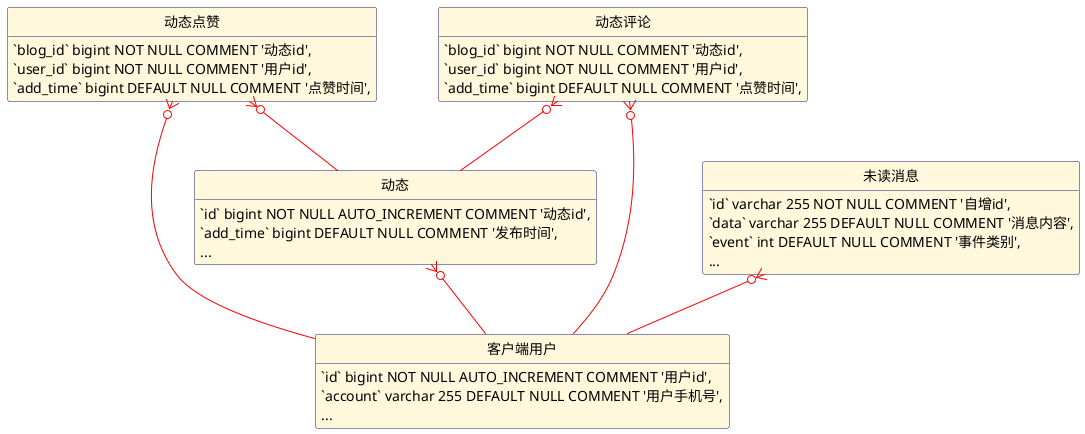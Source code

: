 @startuml

/'实体表'/
!define EntityTable(name,desc) class name as "desc" << (E,#FF3030) >>  #CORNSILK
!define RelationTable(name,desc) class name as "desc" << (R,#D9F4EF) >>  #D9F4EF



!define varchar(x) varchar x
!define tinyint(x) tinyint x
!define smallint(x) smallint x
!define mediumint(x) mediumint x
!define int(x) int x
!define bigint(x) bigint x
!define decimal(x,y) decimal x,y

hide circle
hide methods
hide stereotypes

skinparam class {
    BackgroundColor white
    ArrowColor red
    BorderColor MidnightBlue
}

EntityTable(client_user, "客户端用户"){
    `id` bigint NOT NULL AUTO_INCREMENT COMMENT '用户id',
    `account` varchar(255) DEFAULT NULL COMMENT '用户手机号',
    ...
    PRIMARY KEY (`id`) USING BTREE
}

EntityTable(blog, "动态"){
    `id` bigint NOT NULL AUTO_INCREMENT COMMENT '动态id',
    `add_time` bigint DEFAULT NULL COMMENT '发布时间',
    ...
}

blog }o-- client_user


EntityTable(blog_praise, "动态点赞"){
    `blog_id` bigint NOT NULL COMMENT '动态id',
    `user_id` bigint NOT NULL COMMENT '用户id',
    `add_time` bigint DEFAULT NULL COMMENT '点赞时间',
    PRIMARY KEY (`blog_id`,`user_id`)
}

blog_praise }o-- blog
blog_praise }o-- client_user


EntityTable(comment, "动态评论"){
    `blog_id` bigint NOT NULL COMMENT '动态id',
    `user_id` bigint NOT NULL COMMENT '用户id',
    `add_time` bigint DEFAULT NULL COMMENT '点赞时间',
    PRIMARY KEY (`blog_id`,`user_id`)
}

comment }o-- blog
comment }o-- client_user

EntityTable(unread_message, "未读消息"){
  `id` varchar(255) NOT NULL COMMENT '自增id',
  `data` varchar(255) DEFAULT NULL COMMENT '消息内容',
  `event` int DEFAULT NULL COMMENT '事件类别',
  ...
}

unread_message }o-- client_user

@enduml